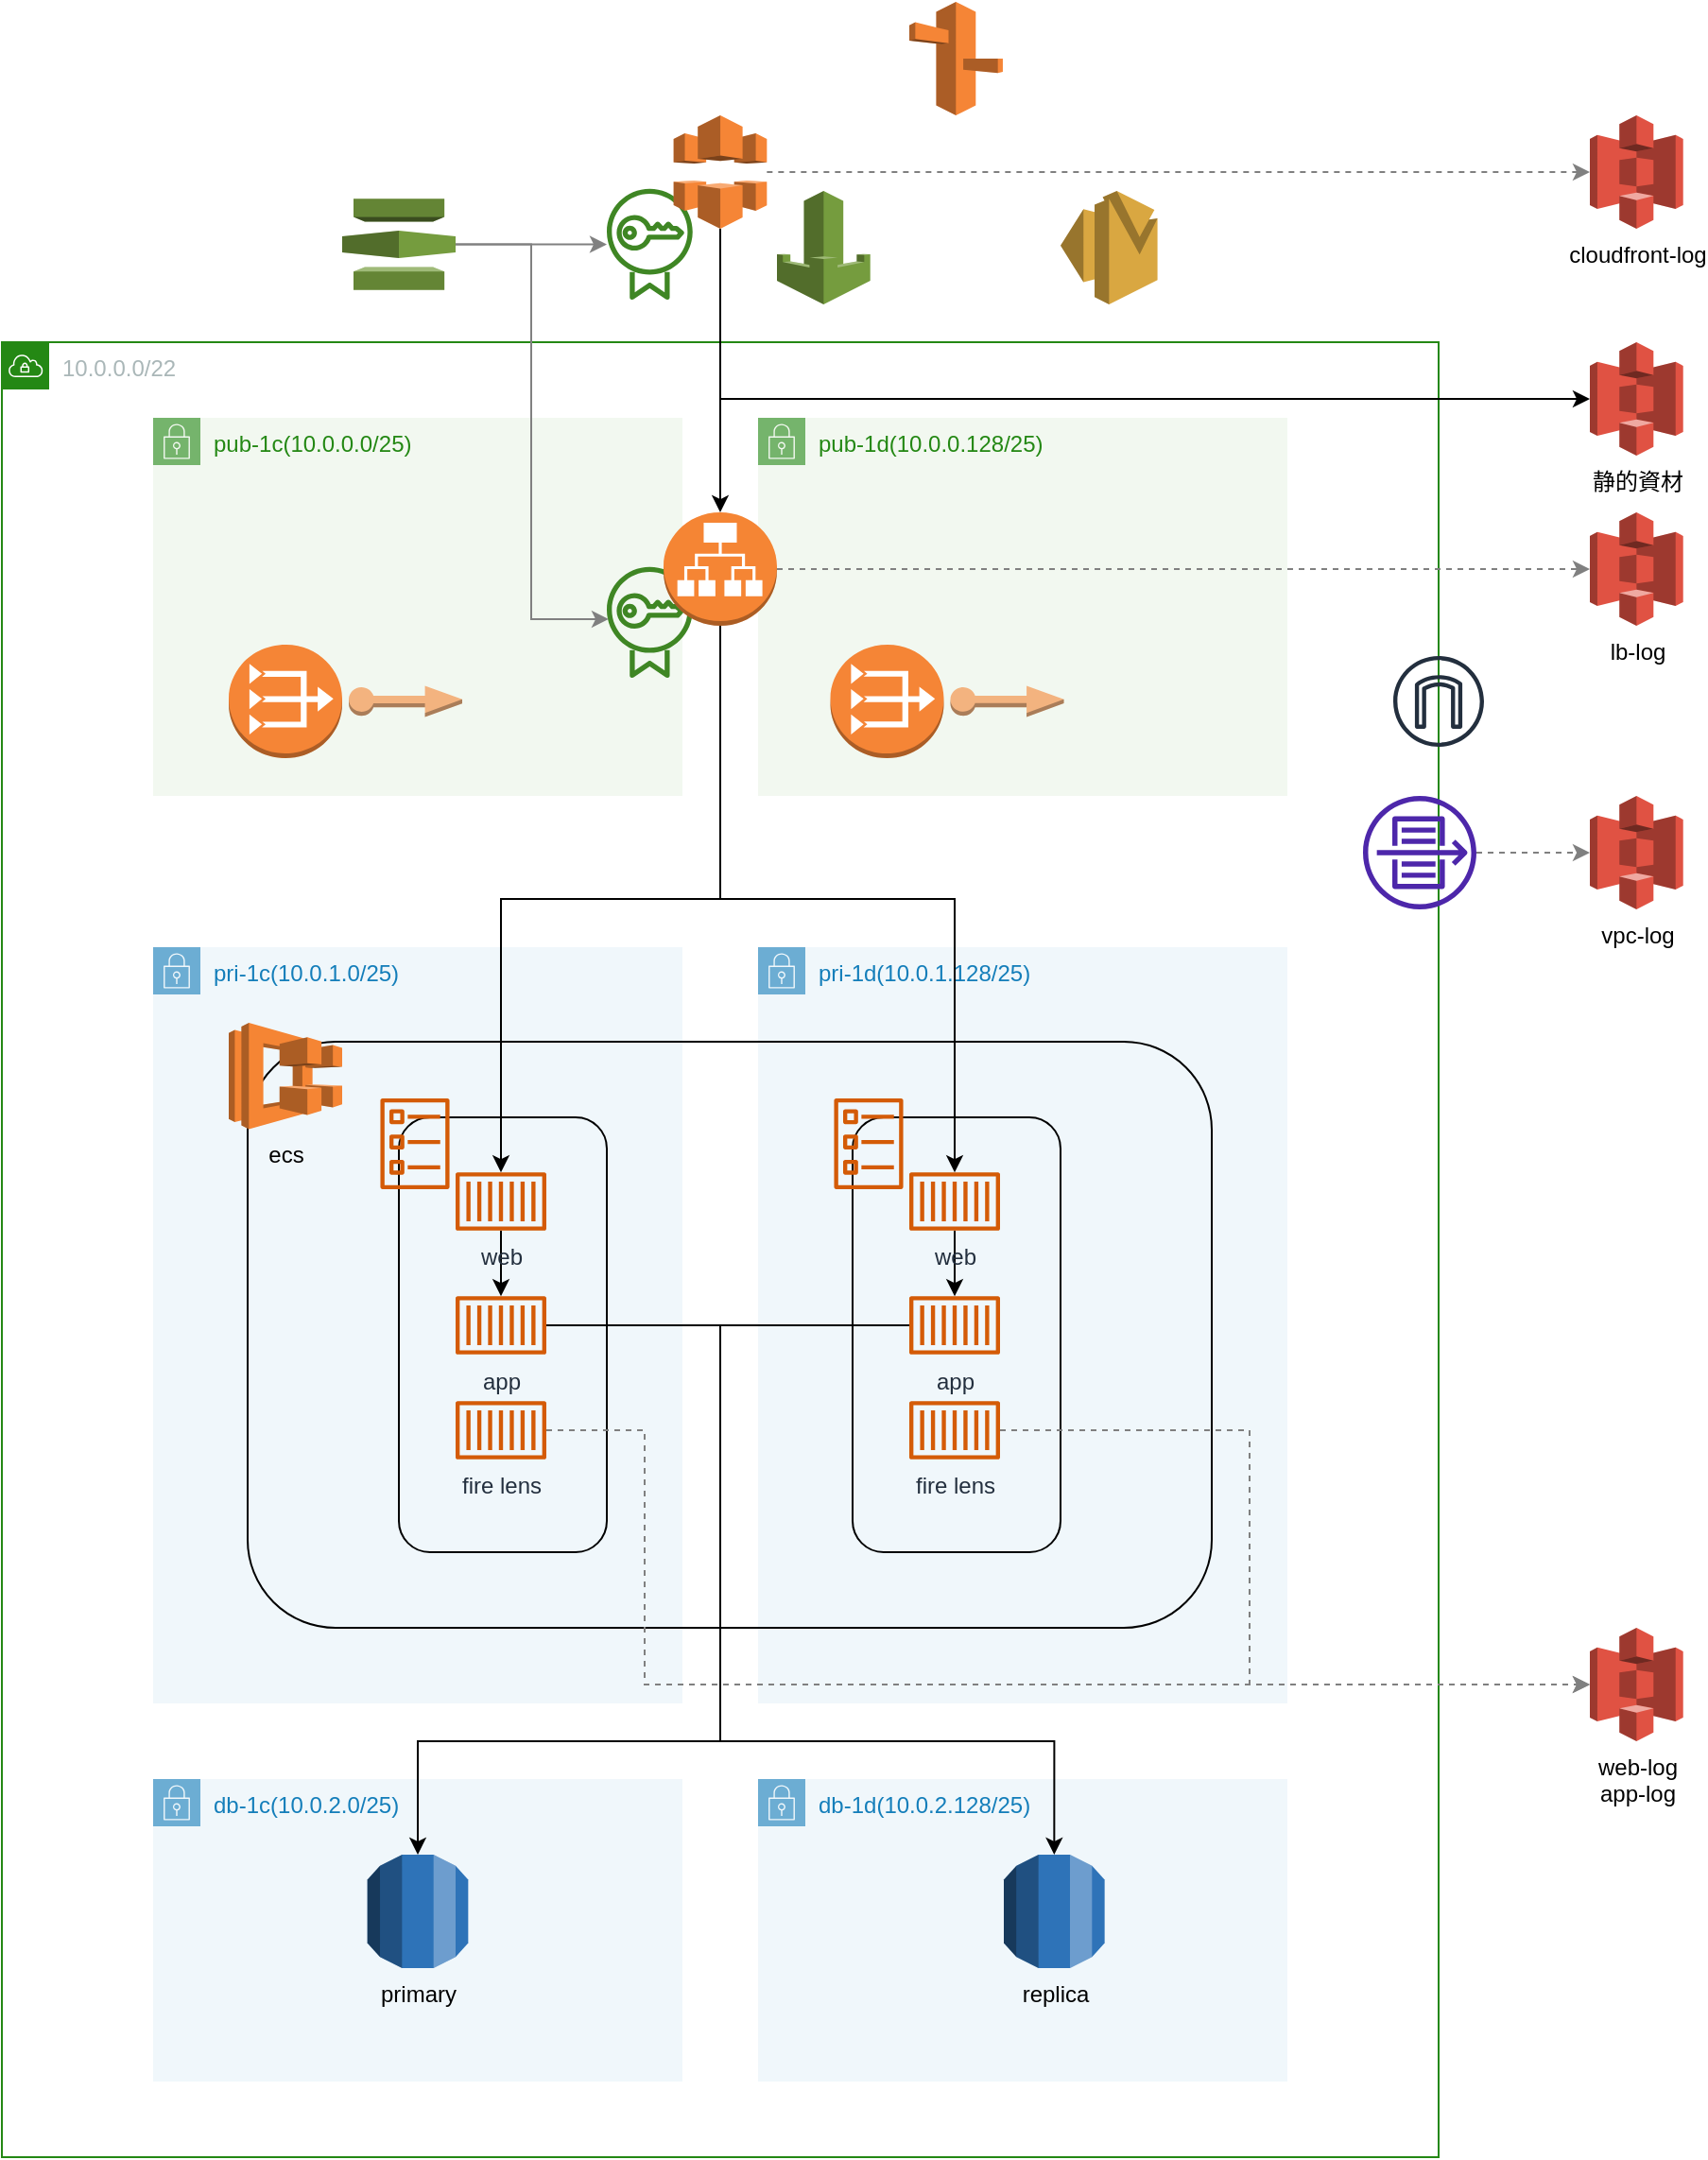 <mxfile>
    <diagram name="ページ1" id="2SXcp835cbY59jRmRbxH">
        <mxGraphModel dx="1533" dy="666" grid="1" gridSize="10" guides="1" tooltips="1" connect="1" arrows="1" fold="1" page="1" pageScale="1" pageWidth="827" pageHeight="1169" math="0" shadow="0">
            <root>
                <mxCell id="0"/>
                <mxCell id="1" parent="0"/>
                <mxCell id="WnUjQ8dnRPIQBwxjsQnI-13" value="" style="sketch=0;outlineConnect=0;fontColor=#232F3E;gradientColor=none;fillColor=#3F8624;strokeColor=none;dashed=0;verticalLabelPosition=bottom;verticalAlign=top;align=center;html=1;fontSize=12;fontStyle=0;aspect=fixed;pointerEvents=1;shape=mxgraph.aws4.certificate_manager;" parent="1" vertex="1">
                    <mxGeometry x="280" y="278.24" width="45.38" height="60" as="geometry"/>
                </mxCell>
                <mxCell id="MiDMXRqKTcb-BAOFjqeE-14" value="pri-1c(10.0.1.0/25)" style="points=[[0,0],[0.25,0],[0.5,0],[0.75,0],[1,0],[1,0.25],[1,0.5],[1,0.75],[1,1],[0.75,1],[0.5,1],[0.25,1],[0,1],[0,0.75],[0,0.5],[0,0.25]];outlineConnect=0;gradientColor=none;html=1;whiteSpace=wrap;fontSize=12;fontStyle=0;container=1;pointerEvents=0;collapsible=0;recursiveResize=0;shape=mxgraph.aws4.group;grIcon=mxgraph.aws4.group_security_group;grStroke=0;strokeColor=#147EBA;fillColor=#E6F2F8;verticalAlign=top;align=left;spacingLeft=30;fontColor=#147EBA;dashed=0;opacity=60;" parent="1" vertex="1">
                    <mxGeometry x="40" y="680" width="280" height="400" as="geometry"/>
                </mxCell>
                <mxCell id="MiDMXRqKTcb-BAOFjqeE-2" value="10.0.0.0/22" style="points=[[0,0],[0.25,0],[0.5,0],[0.75,0],[1,0],[1,0.25],[1,0.5],[1,0.75],[1,1],[0.75,1],[0.5,1],[0.25,1],[0,1],[0,0.75],[0,0.5],[0,0.25]];outlineConnect=0;gradientColor=none;html=1;whiteSpace=wrap;fontSize=12;fontStyle=0;container=1;pointerEvents=0;collapsible=0;recursiveResize=0;shape=mxgraph.aws4.group;grIcon=mxgraph.aws4.group_vpc;strokeColor=#248814;fillColor=none;verticalAlign=top;align=left;spacingLeft=30;fontColor=#AAB7B8;dashed=0;" parent="1" vertex="1">
                    <mxGeometry x="-40" y="360" width="760" height="960" as="geometry"/>
                </mxCell>
                <mxCell id="MiDMXRqKTcb-BAOFjqeE-15" value="pub-1c(10.0.0.0/25)" style="points=[[0,0],[0.25,0],[0.5,0],[0.75,0],[1,0],[1,0.25],[1,0.5],[1,0.75],[1,1],[0.75,1],[0.5,1],[0.25,1],[0,1],[0,0.75],[0,0.5],[0,0.25]];outlineConnect=0;gradientColor=none;html=1;whiteSpace=wrap;fontSize=12;fontStyle=0;container=1;pointerEvents=0;collapsible=0;recursiveResize=0;shape=mxgraph.aws4.group;grIcon=mxgraph.aws4.group_security_group;grStroke=0;strokeColor=#248814;fillColor=#E9F3E6;verticalAlign=top;align=left;spacingLeft=30;fontColor=#248814;dashed=0;opacity=60;" parent="MiDMXRqKTcb-BAOFjqeE-2" vertex="1">
                    <mxGeometry x="80" y="40" width="280" height="200" as="geometry"/>
                </mxCell>
                <mxCell id="WnUjQ8dnRPIQBwxjsQnI-14" value="" style="sketch=0;outlineConnect=0;fontColor=#232F3E;gradientColor=none;fillColor=#3F8624;strokeColor=none;dashed=0;verticalLabelPosition=bottom;verticalAlign=top;align=center;html=1;fontSize=12;fontStyle=0;aspect=fixed;pointerEvents=1;shape=mxgraph.aws4.certificate_manager;" parent="MiDMXRqKTcb-BAOFjqeE-15" vertex="1">
                    <mxGeometry x="240" y="78.24" width="45.38" height="60" as="geometry"/>
                </mxCell>
                <mxCell id="WnUjQ8dnRPIQBwxjsQnI-22" value="" style="group" parent="MiDMXRqKTcb-BAOFjqeE-15" vertex="1" connectable="0">
                    <mxGeometry x="40" y="120.01" width="123.5" height="60" as="geometry"/>
                </mxCell>
                <mxCell id="WnUjQ8dnRPIQBwxjsQnI-23" value="" style="outlineConnect=0;dashed=0;verticalLabelPosition=bottom;verticalAlign=top;align=center;html=1;shape=mxgraph.aws3.vpc_nat_gateway;fillColor=#f58536;gradientColor=none;" parent="WnUjQ8dnRPIQBwxjsQnI-22" vertex="1">
                    <mxGeometry width="60" height="60" as="geometry"/>
                </mxCell>
                <mxCell id="WnUjQ8dnRPIQBwxjsQnI-24" value="" style="outlineConnect=0;dashed=0;verticalLabelPosition=bottom;verticalAlign=top;align=center;html=1;shape=mxgraph.aws3.elastic_ip;fillColor=#F58534;gradientColor=none;opacity=60;aspect=fixed;" parent="WnUjQ8dnRPIQBwxjsQnI-22" vertex="1">
                    <mxGeometry x="63.5" y="21.77" width="60" height="16.47" as="geometry"/>
                </mxCell>
                <mxCell id="MiDMXRqKTcb-BAOFjqeE-27" value="pri-1d(10.0.1.128/25)" style="points=[[0,0],[0.25,0],[0.5,0],[0.75,0],[1,0],[1,0.25],[1,0.5],[1,0.75],[1,1],[0.75,1],[0.5,1],[0.25,1],[0,1],[0,0.75],[0,0.5],[0,0.25]];outlineConnect=0;gradientColor=none;html=1;whiteSpace=wrap;fontSize=12;fontStyle=0;container=1;pointerEvents=0;collapsible=0;recursiveResize=0;shape=mxgraph.aws4.group;grIcon=mxgraph.aws4.group_security_group;grStroke=0;strokeColor=#147EBA;fillColor=#E6F2F8;verticalAlign=top;align=left;spacingLeft=30;fontColor=#147EBA;dashed=0;opacity=60;" parent="MiDMXRqKTcb-BAOFjqeE-2" vertex="1">
                    <mxGeometry x="400" y="320" width="280" height="400" as="geometry"/>
                </mxCell>
                <mxCell id="MiDMXRqKTcb-BAOFjqeE-28" value="" style="rounded=1;whiteSpace=wrap;html=1;fillColor=none;gradientColor=default;" parent="MiDMXRqKTcb-BAOFjqeE-2" vertex="1">
                    <mxGeometry x="130" y="370" width="510" height="310" as="geometry"/>
                </mxCell>
                <mxCell id="MiDMXRqKTcb-BAOFjqeE-46" value="" style="group" parent="MiDMXRqKTcb-BAOFjqeE-2" vertex="1" connectable="0">
                    <mxGeometry x="440" y="400" width="120" height="240" as="geometry"/>
                </mxCell>
                <mxCell id="MiDMXRqKTcb-BAOFjqeE-47" value="" style="rounded=1;whiteSpace=wrap;html=1;fillColor=none;" parent="MiDMXRqKTcb-BAOFjqeE-46" vertex="1">
                    <mxGeometry x="10" y="10" width="110" height="230" as="geometry"/>
                </mxCell>
                <mxCell id="MiDMXRqKTcb-BAOFjqeE-48" value="app" style="sketch=0;outlineConnect=0;fontColor=#232F3E;gradientColor=none;fillColor=#D45B07;strokeColor=none;dashed=0;verticalLabelPosition=bottom;verticalAlign=top;align=center;html=1;fontSize=12;fontStyle=0;aspect=fixed;pointerEvents=1;shape=mxgraph.aws4.container_1;" parent="MiDMXRqKTcb-BAOFjqeE-46" vertex="1">
                    <mxGeometry x="40" y="104.5" width="48" height="31" as="geometry"/>
                </mxCell>
                <mxCell id="MiDMXRqKTcb-BAOFjqeE-78" style="edgeStyle=orthogonalEdgeStyle;rounded=0;orthogonalLoop=1;jettySize=auto;html=1;strokeColor=#000000;strokeWidth=1;" parent="MiDMXRqKTcb-BAOFjqeE-46" source="MiDMXRqKTcb-BAOFjqeE-49" target="MiDMXRqKTcb-BAOFjqeE-48" edge="1">
                    <mxGeometry relative="1" as="geometry"/>
                </mxCell>
                <mxCell id="MiDMXRqKTcb-BAOFjqeE-49" value="web" style="sketch=0;outlineConnect=0;fontColor=#232F3E;gradientColor=none;fillColor=#D45B07;strokeColor=none;dashed=0;verticalLabelPosition=bottom;verticalAlign=top;align=center;html=1;fontSize=12;fontStyle=0;aspect=fixed;pointerEvents=1;shape=mxgraph.aws4.container_1;" parent="MiDMXRqKTcb-BAOFjqeE-46" vertex="1">
                    <mxGeometry x="40" y="39" width="48" height="31" as="geometry"/>
                </mxCell>
                <mxCell id="MiDMXRqKTcb-BAOFjqeE-50" value="" style="sketch=0;outlineConnect=0;fontColor=#232F3E;gradientColor=none;fillColor=#D45B07;strokeColor=none;dashed=0;verticalLabelPosition=bottom;verticalAlign=top;align=center;html=1;fontSize=12;fontStyle=0;aspect=fixed;pointerEvents=1;shape=mxgraph.aws4.ecs_task;" parent="MiDMXRqKTcb-BAOFjqeE-46" vertex="1">
                    <mxGeometry width="37" height="48" as="geometry"/>
                </mxCell>
                <mxCell id="MiDMXRqKTcb-BAOFjqeE-51" value="fire lens" style="sketch=0;outlineConnect=0;fontColor=#232F3E;gradientColor=none;fillColor=#D45B07;strokeColor=none;dashed=0;verticalLabelPosition=bottom;verticalAlign=top;align=center;html=1;fontSize=12;fontStyle=0;aspect=fixed;pointerEvents=1;shape=mxgraph.aws4.container_1;" parent="MiDMXRqKTcb-BAOFjqeE-46" vertex="1">
                    <mxGeometry x="40" y="160" width="48" height="31" as="geometry"/>
                </mxCell>
                <mxCell id="MiDMXRqKTcb-BAOFjqeE-58" value="pub-1d(10.0.0.128/25)" style="points=[[0,0],[0.25,0],[0.5,0],[0.75,0],[1,0],[1,0.25],[1,0.5],[1,0.75],[1,1],[0.75,1],[0.5,1],[0.25,1],[0,1],[0,0.75],[0,0.5],[0,0.25]];outlineConnect=0;gradientColor=none;html=1;whiteSpace=wrap;fontSize=12;fontStyle=0;container=1;pointerEvents=0;collapsible=0;recursiveResize=0;shape=mxgraph.aws4.group;grIcon=mxgraph.aws4.group_security_group;grStroke=0;strokeColor=#248814;fillColor=#E9F3E6;verticalAlign=top;align=left;spacingLeft=30;fontColor=#248814;dashed=0;opacity=60;" parent="MiDMXRqKTcb-BAOFjqeE-2" vertex="1">
                    <mxGeometry x="400" y="40" width="280" height="200" as="geometry"/>
                </mxCell>
                <mxCell id="WnUjQ8dnRPIQBwxjsQnI-21" value="" style="group" parent="MiDMXRqKTcb-BAOFjqeE-58" vertex="1" connectable="0">
                    <mxGeometry x="38.25" y="120" width="123.5" height="60" as="geometry"/>
                </mxCell>
                <mxCell id="2" value="" style="outlineConnect=0;dashed=0;verticalLabelPosition=bottom;verticalAlign=top;align=center;html=1;shape=mxgraph.aws3.vpc_nat_gateway;fillColor=#f58536;gradientColor=none;" parent="WnUjQ8dnRPIQBwxjsQnI-21" vertex="1">
                    <mxGeometry width="60" height="60" as="geometry"/>
                </mxCell>
                <mxCell id="3" value="" style="outlineConnect=0;dashed=0;verticalLabelPosition=bottom;verticalAlign=top;align=center;html=1;shape=mxgraph.aws3.elastic_ip;fillColor=#F58534;gradientColor=none;opacity=60;aspect=fixed;" parent="WnUjQ8dnRPIQBwxjsQnI-21" vertex="1">
                    <mxGeometry x="63.5" y="21.77" width="60" height="16.47" as="geometry"/>
                </mxCell>
                <mxCell id="MiDMXRqKTcb-BAOFjqeE-3" value="" style="sketch=0;outlineConnect=0;fontColor=#232F3E;gradientColor=none;fillColor=#4D27AA;strokeColor=none;dashed=0;verticalLabelPosition=bottom;verticalAlign=top;align=center;html=1;fontSize=12;fontStyle=0;aspect=fixed;pointerEvents=1;shape=mxgraph.aws4.flow_logs;" parent="MiDMXRqKTcb-BAOFjqeE-2" vertex="1">
                    <mxGeometry x="720" y="240" width="60" height="60" as="geometry"/>
                </mxCell>
                <mxCell id="8" value="" style="outlineConnect=0;dashed=0;verticalLabelPosition=bottom;verticalAlign=top;align=center;html=1;shape=mxgraph.aws3.application_load_balancer;fillColor=#F58534;gradientColor=none;" parent="MiDMXRqKTcb-BAOFjqeE-2" vertex="1">
                    <mxGeometry x="350" y="90" width="60" height="60" as="geometry"/>
                </mxCell>
                <mxCell id="WnUjQ8dnRPIQBwxjsQnI-11" style="edgeStyle=orthogonalEdgeStyle;rounded=0;orthogonalLoop=1;jettySize=auto;html=1;exitX=0.5;exitY=1;exitDx=0;exitDy=0;exitPerimeter=0;" parent="MiDMXRqKTcb-BAOFjqeE-2" source="8" target="MiDMXRqKTcb-BAOFjqeE-49" edge="1">
                    <mxGeometry relative="1" as="geometry">
                        <mxPoint x="360" y="130.077" as="sourcePoint"/>
                        <mxPoint x="274.077" y="449.09" as="targetPoint"/>
                    </mxGeometry>
                </mxCell>
                <mxCell id="MiDMXRqKTcb-BAOFjqeE-5" value="" style="outlineConnect=0;dashed=0;verticalLabelPosition=bottom;verticalAlign=top;align=center;html=1;shape=mxgraph.aws3.route_53;fillColor=#F58536;gradientColor=none;aspect=fixed;" parent="1" vertex="1">
                    <mxGeometry x="440" y="180" width="49.47" height="60" as="geometry"/>
                </mxCell>
                <mxCell id="WnUjQ8dnRPIQBwxjsQnI-18" style="edgeStyle=orthogonalEdgeStyle;rounded=0;orthogonalLoop=1;jettySize=auto;html=1;" parent="1" source="MiDMXRqKTcb-BAOFjqeE-6" target="8" edge="1">
                    <mxGeometry relative="1" as="geometry"/>
                </mxCell>
                <mxCell id="WnUjQ8dnRPIQBwxjsQnI-31" style="edgeStyle=orthogonalEdgeStyle;rounded=0;orthogonalLoop=1;jettySize=auto;html=1;entryX=0;entryY=0.5;entryDx=0;entryDy=0;entryPerimeter=0;strokeColor=#808080;dashed=1;" parent="1" source="MiDMXRqKTcb-BAOFjqeE-6" target="WnUjQ8dnRPIQBwxjsQnI-30" edge="1">
                    <mxGeometry relative="1" as="geometry"/>
                </mxCell>
                <mxCell id="MiDMXRqKTcb-BAOFjqeE-6" value="" style="outlineConnect=0;dashed=0;verticalLabelPosition=bottom;verticalAlign=top;align=center;html=1;shape=mxgraph.aws3.cloudfront;fillColor=#F58536;gradientColor=none;aspect=fixed;" parent="1" vertex="1">
                    <mxGeometry x="315.32" y="240" width="49.35" height="60" as="geometry"/>
                </mxCell>
                <mxCell id="MiDMXRqKTcb-BAOFjqeE-7" value="ecs" style="outlineConnect=0;dashed=0;verticalLabelPosition=bottom;verticalAlign=top;align=center;html=1;shape=mxgraph.aws3.ecs;fillColor=#F58534;gradientColor=none;aspect=fixed;" parent="1" vertex="1">
                    <mxGeometry x="80" y="720" width="60" height="56.25" as="geometry"/>
                </mxCell>
                <mxCell id="MiDMXRqKTcb-BAOFjqeE-11" value="vpc-log" style="outlineConnect=0;dashed=0;verticalLabelPosition=bottom;verticalAlign=top;align=center;html=1;shape=mxgraph.aws3.s3;fillColor=#E05243;gradientColor=none;aspect=fixed;" parent="1" vertex="1">
                    <mxGeometry x="800" y="600" width="49.35" height="60" as="geometry"/>
                </mxCell>
                <mxCell id="MiDMXRqKTcb-BAOFjqeE-17" value="" style="outlineConnect=0;dashed=0;verticalLabelPosition=bottom;verticalAlign=top;align=center;html=1;shape=mxgraph.aws3.waf;fillColor=#759C3E;gradientColor=none;aspect=fixed;" parent="1" vertex="1">
                    <mxGeometry x="370" y="280" width="49.35" height="60" as="geometry"/>
                </mxCell>
                <mxCell id="WnUjQ8dnRPIQBwxjsQnI-34" style="edgeStyle=orthogonalEdgeStyle;rounded=0;orthogonalLoop=1;jettySize=auto;html=1;entryX=0.022;entryY=0.47;entryDx=0;entryDy=0;entryPerimeter=0;strokeColor=#808080;" parent="1" source="MiDMXRqKTcb-BAOFjqeE-19" target="WnUjQ8dnRPIQBwxjsQnI-14" edge="1">
                    <mxGeometry relative="1" as="geometry"/>
                </mxCell>
                <mxCell id="MiDMXRqKTcb-BAOFjqeE-19" value="" style="outlineConnect=0;dashed=0;verticalLabelPosition=bottom;verticalAlign=top;align=center;html=1;shape=mxgraph.aws3.certificate_manager;fillColor=#759C3E;gradientColor=none;aspect=fixed;" parent="1" vertex="1">
                    <mxGeometry x="140" y="284.12" width="60" height="48.24" as="geometry"/>
                </mxCell>
                <mxCell id="MiDMXRqKTcb-BAOFjqeE-24" value="" style="outlineConnect=0;dashed=0;verticalLabelPosition=bottom;verticalAlign=top;align=center;html=1;shape=mxgraph.aws3.ses;fillColor=#D9A741;gradientColor=none;aspect=fixed;" parent="1" vertex="1">
                    <mxGeometry x="520" y="280" width="51.29" height="60" as="geometry"/>
                </mxCell>
                <mxCell id="MiDMXRqKTcb-BAOFjqeE-45" value="" style="group" parent="1" vertex="1" connectable="0">
                    <mxGeometry x="160" y="760" width="120" height="240" as="geometry"/>
                </mxCell>
                <mxCell id="MiDMXRqKTcb-BAOFjqeE-22" value="" style="rounded=1;whiteSpace=wrap;html=1;fillColor=none;" parent="MiDMXRqKTcb-BAOFjqeE-45" vertex="1">
                    <mxGeometry x="10" y="10" width="110" height="230" as="geometry"/>
                </mxCell>
                <mxCell id="MiDMXRqKTcb-BAOFjqeE-9" value="app" style="sketch=0;outlineConnect=0;fontColor=#232F3E;gradientColor=none;fillColor=#D45B07;strokeColor=none;dashed=0;verticalLabelPosition=bottom;verticalAlign=top;align=center;html=1;fontSize=12;fontStyle=0;aspect=fixed;pointerEvents=1;shape=mxgraph.aws4.container_1;" parent="MiDMXRqKTcb-BAOFjqeE-45" vertex="1">
                    <mxGeometry x="40" y="104.5" width="48" height="31" as="geometry"/>
                </mxCell>
                <mxCell id="MiDMXRqKTcb-BAOFjqeE-79" style="edgeStyle=orthogonalEdgeStyle;rounded=0;orthogonalLoop=1;jettySize=auto;html=1;strokeColor=#000000;strokeWidth=1;" parent="MiDMXRqKTcb-BAOFjqeE-45" source="MiDMXRqKTcb-BAOFjqeE-10" target="MiDMXRqKTcb-BAOFjqeE-9" edge="1">
                    <mxGeometry relative="1" as="geometry"/>
                </mxCell>
                <mxCell id="MiDMXRqKTcb-BAOFjqeE-10" value="web" style="sketch=0;outlineConnect=0;fontColor=#232F3E;gradientColor=none;fillColor=#D45B07;strokeColor=none;dashed=0;verticalLabelPosition=bottom;verticalAlign=top;align=center;html=1;fontSize=12;fontStyle=0;aspect=fixed;pointerEvents=1;shape=mxgraph.aws4.container_1;" parent="MiDMXRqKTcb-BAOFjqeE-45" vertex="1">
                    <mxGeometry x="40" y="39" width="48" height="31" as="geometry"/>
                </mxCell>
                <mxCell id="MiDMXRqKTcb-BAOFjqeE-21" value="" style="sketch=0;outlineConnect=0;fontColor=#232F3E;gradientColor=none;fillColor=#D45B07;strokeColor=none;dashed=0;verticalLabelPosition=bottom;verticalAlign=top;align=center;html=1;fontSize=12;fontStyle=0;aspect=fixed;pointerEvents=1;shape=mxgraph.aws4.ecs_task;" parent="MiDMXRqKTcb-BAOFjqeE-45" vertex="1">
                    <mxGeometry width="37" height="48" as="geometry"/>
                </mxCell>
                <mxCell id="MiDMXRqKTcb-BAOFjqeE-44" value="fire lens" style="sketch=0;outlineConnect=0;fontColor=#232F3E;gradientColor=none;fillColor=#D45B07;strokeColor=none;dashed=0;verticalLabelPosition=bottom;verticalAlign=top;align=center;html=1;fontSize=12;fontStyle=0;aspect=fixed;pointerEvents=1;shape=mxgraph.aws4.container_1;" parent="MiDMXRqKTcb-BAOFjqeE-45" vertex="1">
                    <mxGeometry x="40" y="160" width="48" height="31" as="geometry"/>
                </mxCell>
                <mxCell id="MiDMXRqKTcb-BAOFjqeE-61" value="db-1c(10.0.2.0/25)" style="points=[[0,0],[0.25,0],[0.5,0],[0.75,0],[1,0],[1,0.25],[1,0.5],[1,0.75],[1,1],[0.75,1],[0.5,1],[0.25,1],[0,1],[0,0.75],[0,0.5],[0,0.25]];outlineConnect=0;gradientColor=none;html=1;whiteSpace=wrap;fontSize=12;fontStyle=0;container=1;pointerEvents=0;collapsible=0;recursiveResize=0;shape=mxgraph.aws4.group;grIcon=mxgraph.aws4.group_security_group;grStroke=0;strokeColor=#147EBA;fillColor=#E6F2F8;verticalAlign=top;align=left;spacingLeft=30;fontColor=#147EBA;dashed=0;opacity=60;" parent="1" vertex="1">
                    <mxGeometry x="40" y="1120" width="280" height="160" as="geometry"/>
                </mxCell>
                <mxCell id="MiDMXRqKTcb-BAOFjqeE-20" value="primary" style="outlineConnect=0;dashed=0;verticalLabelPosition=bottom;verticalAlign=top;align=center;html=1;shape=mxgraph.aws3.rds;fillColor=#2E73B8;gradientColor=none;aspect=fixed;" parent="MiDMXRqKTcb-BAOFjqeE-61" vertex="1">
                    <mxGeometry x="113.34" y="40" width="53.33" height="60" as="geometry"/>
                </mxCell>
                <mxCell id="MiDMXRqKTcb-BAOFjqeE-62" value="db-1d(10.0.2.128/25)" style="points=[[0,0],[0.25,0],[0.5,0],[0.75,0],[1,0],[1,0.25],[1,0.5],[1,0.75],[1,1],[0.75,1],[0.5,1],[0.25,1],[0,1],[0,0.75],[0,0.5],[0,0.25]];outlineConnect=0;gradientColor=none;html=1;whiteSpace=wrap;fontSize=12;fontStyle=0;container=1;pointerEvents=0;collapsible=0;recursiveResize=0;shape=mxgraph.aws4.group;grIcon=mxgraph.aws4.group_security_group;grStroke=0;strokeColor=#147EBA;fillColor=#E6F2F8;verticalAlign=top;align=left;spacingLeft=30;fontColor=#147EBA;dashed=0;opacity=60;" parent="1" vertex="1">
                    <mxGeometry x="360" y="1120" width="280" height="160" as="geometry"/>
                </mxCell>
                <mxCell id="MiDMXRqKTcb-BAOFjqeE-64" value="replica" style="outlineConnect=0;dashed=0;verticalLabelPosition=bottom;verticalAlign=top;align=center;html=1;shape=mxgraph.aws3.rds;fillColor=#2E73B8;gradientColor=none;aspect=fixed;" parent="MiDMXRqKTcb-BAOFjqeE-62" vertex="1">
                    <mxGeometry x="130" y="40" width="53.33" height="60" as="geometry"/>
                </mxCell>
                <mxCell id="MiDMXRqKTcb-BAOFjqeE-69" value="web-log&lt;br&gt;app-log" style="outlineConnect=0;dashed=0;verticalLabelPosition=bottom;verticalAlign=top;align=center;html=1;shape=mxgraph.aws3.s3;fillColor=#E05243;gradientColor=none;aspect=fixed;" parent="1" vertex="1">
                    <mxGeometry x="800" y="1040" width="49.35" height="60" as="geometry"/>
                </mxCell>
                <mxCell id="MiDMXRqKTcb-BAOFjqeE-70" style="edgeStyle=orthogonalEdgeStyle;rounded=0;orthogonalLoop=1;jettySize=auto;html=1;entryX=0;entryY=0.5;entryDx=0;entryDy=0;entryPerimeter=0;strokeColor=#808080;strokeWidth=1;dashed=1;" parent="1" source="MiDMXRqKTcb-BAOFjqeE-44" target="MiDMXRqKTcb-BAOFjqeE-69" edge="1">
                    <mxGeometry relative="1" as="geometry">
                        <Array as="points">
                            <mxPoint x="300" y="936"/>
                            <mxPoint x="300" y="1070"/>
                        </Array>
                    </mxGeometry>
                </mxCell>
                <mxCell id="MiDMXRqKTcb-BAOFjqeE-72" style="edgeStyle=orthogonalEdgeStyle;rounded=0;orthogonalLoop=1;jettySize=auto;html=1;entryX=0;entryY=0.5;entryDx=0;entryDy=0;entryPerimeter=0;strokeColor=#808080;strokeWidth=1;dashed=1;" parent="1" source="MiDMXRqKTcb-BAOFjqeE-51" target="MiDMXRqKTcb-BAOFjqeE-69" edge="1">
                    <mxGeometry relative="1" as="geometry">
                        <Array as="points">
                            <mxPoint x="620" y="936"/>
                            <mxPoint x="620" y="1070"/>
                        </Array>
                    </mxGeometry>
                </mxCell>
                <mxCell id="MiDMXRqKTcb-BAOFjqeE-75" style="edgeStyle=orthogonalEdgeStyle;rounded=0;orthogonalLoop=1;jettySize=auto;html=1;strokeColor=#000000;strokeWidth=1;entryX=0.5;entryY=0;entryDx=0;entryDy=0;entryPerimeter=0;" parent="1" source="MiDMXRqKTcb-BAOFjqeE-48" target="MiDMXRqKTcb-BAOFjqeE-20" edge="1">
                    <mxGeometry relative="1" as="geometry">
                        <mxPoint x="300" y="1000" as="targetPoint"/>
                        <Array as="points">
                            <mxPoint x="340" y="880"/>
                            <mxPoint x="340" y="1100"/>
                            <mxPoint x="180" y="1100"/>
                        </Array>
                    </mxGeometry>
                </mxCell>
                <mxCell id="WnUjQ8dnRPIQBwxjsQnI-9" value="" style="edgeStyle=orthogonalEdgeStyle;rounded=0;orthogonalLoop=1;jettySize=auto;html=1;strokeColor=#808080;dashed=1;" parent="1" source="MiDMXRqKTcb-BAOFjqeE-3" target="MiDMXRqKTcb-BAOFjqeE-11" edge="1">
                    <mxGeometry relative="1" as="geometry"/>
                </mxCell>
                <mxCell id="WnUjQ8dnRPIQBwxjsQnI-10" style="edgeStyle=orthogonalEdgeStyle;rounded=0;orthogonalLoop=1;jettySize=auto;html=1;exitX=0.5;exitY=1;exitDx=0;exitDy=0;exitPerimeter=0;" parent="1" source="8" target="MiDMXRqKTcb-BAOFjqeE-10" edge="1">
                    <mxGeometry relative="1" as="geometry"/>
                </mxCell>
                <mxCell id="WnUjQ8dnRPIQBwxjsQnI-19" value="" style="sketch=0;outlineConnect=0;fontColor=#232F3E;gradientColor=none;strokeColor=#232F3E;fillColor=none;dashed=0;verticalLabelPosition=bottom;verticalAlign=top;align=center;html=1;fontSize=12;fontStyle=0;aspect=fixed;shape=mxgraph.aws4.resourceIcon;resIcon=mxgraph.aws4.internet_gateway;" parent="1" vertex="1">
                    <mxGeometry x="690" y="520" width="60" height="60" as="geometry"/>
                </mxCell>
                <mxCell id="WnUjQ8dnRPIQBwxjsQnI-20" value="lb-log" style="outlineConnect=0;dashed=0;verticalLabelPosition=bottom;verticalAlign=top;align=center;html=1;shape=mxgraph.aws3.s3;fillColor=#E05243;gradientColor=none;aspect=fixed;" parent="1" vertex="1">
                    <mxGeometry x="800" y="450" width="49.35" height="60" as="geometry"/>
                </mxCell>
                <mxCell id="WnUjQ8dnRPIQBwxjsQnI-25" style="edgeStyle=orthogonalEdgeStyle;rounded=0;orthogonalLoop=1;jettySize=auto;html=1;entryX=0;entryY=0.5;entryDx=0;entryDy=0;entryPerimeter=0;strokeColor=#808080;dashed=1;" parent="1" source="8" target="WnUjQ8dnRPIQBwxjsQnI-20" edge="1">
                    <mxGeometry relative="1" as="geometry"/>
                </mxCell>
                <mxCell id="WnUjQ8dnRPIQBwxjsQnI-26" style="edgeStyle=orthogonalEdgeStyle;rounded=0;orthogonalLoop=1;jettySize=auto;html=1;strokeColor=#000000;strokeWidth=1;entryX=0.5;entryY=0;entryDx=0;entryDy=0;entryPerimeter=0;" parent="1" source="MiDMXRqKTcb-BAOFjqeE-9" target="MiDMXRqKTcb-BAOFjqeE-64" edge="1">
                    <mxGeometry relative="1" as="geometry">
                        <mxPoint x="526.665" y="1170" as="targetPoint"/>
                        <mxPoint x="498.0" y="890" as="sourcePoint"/>
                        <Array as="points">
                            <mxPoint x="340" y="880"/>
                            <mxPoint x="340" y="1100"/>
                            <mxPoint x="517" y="1100"/>
                        </Array>
                    </mxGeometry>
                </mxCell>
                <mxCell id="WnUjQ8dnRPIQBwxjsQnI-27" value="静的資材" style="outlineConnect=0;dashed=0;verticalLabelPosition=bottom;verticalAlign=top;align=center;html=1;shape=mxgraph.aws3.s3;fillColor=#E05243;gradientColor=none;aspect=fixed;" parent="1" vertex="1">
                    <mxGeometry x="800" y="360" width="49.35" height="60" as="geometry"/>
                </mxCell>
                <mxCell id="WnUjQ8dnRPIQBwxjsQnI-28" style="edgeStyle=orthogonalEdgeStyle;rounded=0;orthogonalLoop=1;jettySize=auto;html=1;exitX=0.5;exitY=1;exitDx=0;exitDy=0;exitPerimeter=0;entryX=0;entryY=0.5;entryDx=0;entryDy=0;entryPerimeter=0;" parent="1" source="MiDMXRqKTcb-BAOFjqeE-6" target="WnUjQ8dnRPIQBwxjsQnI-27" edge="1">
                    <mxGeometry relative="1" as="geometry">
                        <mxPoint x="349.995" y="310" as="sourcePoint"/>
                        <mxPoint x="349.995" y="460" as="targetPoint"/>
                        <Array as="points">
                            <mxPoint x="340" y="390"/>
                        </Array>
                    </mxGeometry>
                </mxCell>
                <mxCell id="WnUjQ8dnRPIQBwxjsQnI-30" value="cloudfront-log" style="outlineConnect=0;dashed=0;verticalLabelPosition=bottom;verticalAlign=top;align=center;html=1;shape=mxgraph.aws3.s3;fillColor=#E05243;gradientColor=none;aspect=fixed;" parent="1" vertex="1">
                    <mxGeometry x="800" y="240" width="49.35" height="60" as="geometry"/>
                </mxCell>
                <mxCell id="WnUjQ8dnRPIQBwxjsQnI-35" style="edgeStyle=orthogonalEdgeStyle;rounded=0;orthogonalLoop=1;jettySize=auto;html=1;strokeColor=#808080;exitX=1;exitY=0.5;exitDx=0;exitDy=0;exitPerimeter=0;" parent="1" source="MiDMXRqKTcb-BAOFjqeE-19" target="WnUjQ8dnRPIQBwxjsQnI-13" edge="1">
                    <mxGeometry relative="1" as="geometry">
                        <mxPoint x="230" y="314.1" as="sourcePoint"/>
                        <mxPoint x="290.998" y="516.478" as="targetPoint"/>
                    </mxGeometry>
                </mxCell>
            </root>
        </mxGraphModel>
    </diagram>
</mxfile>
